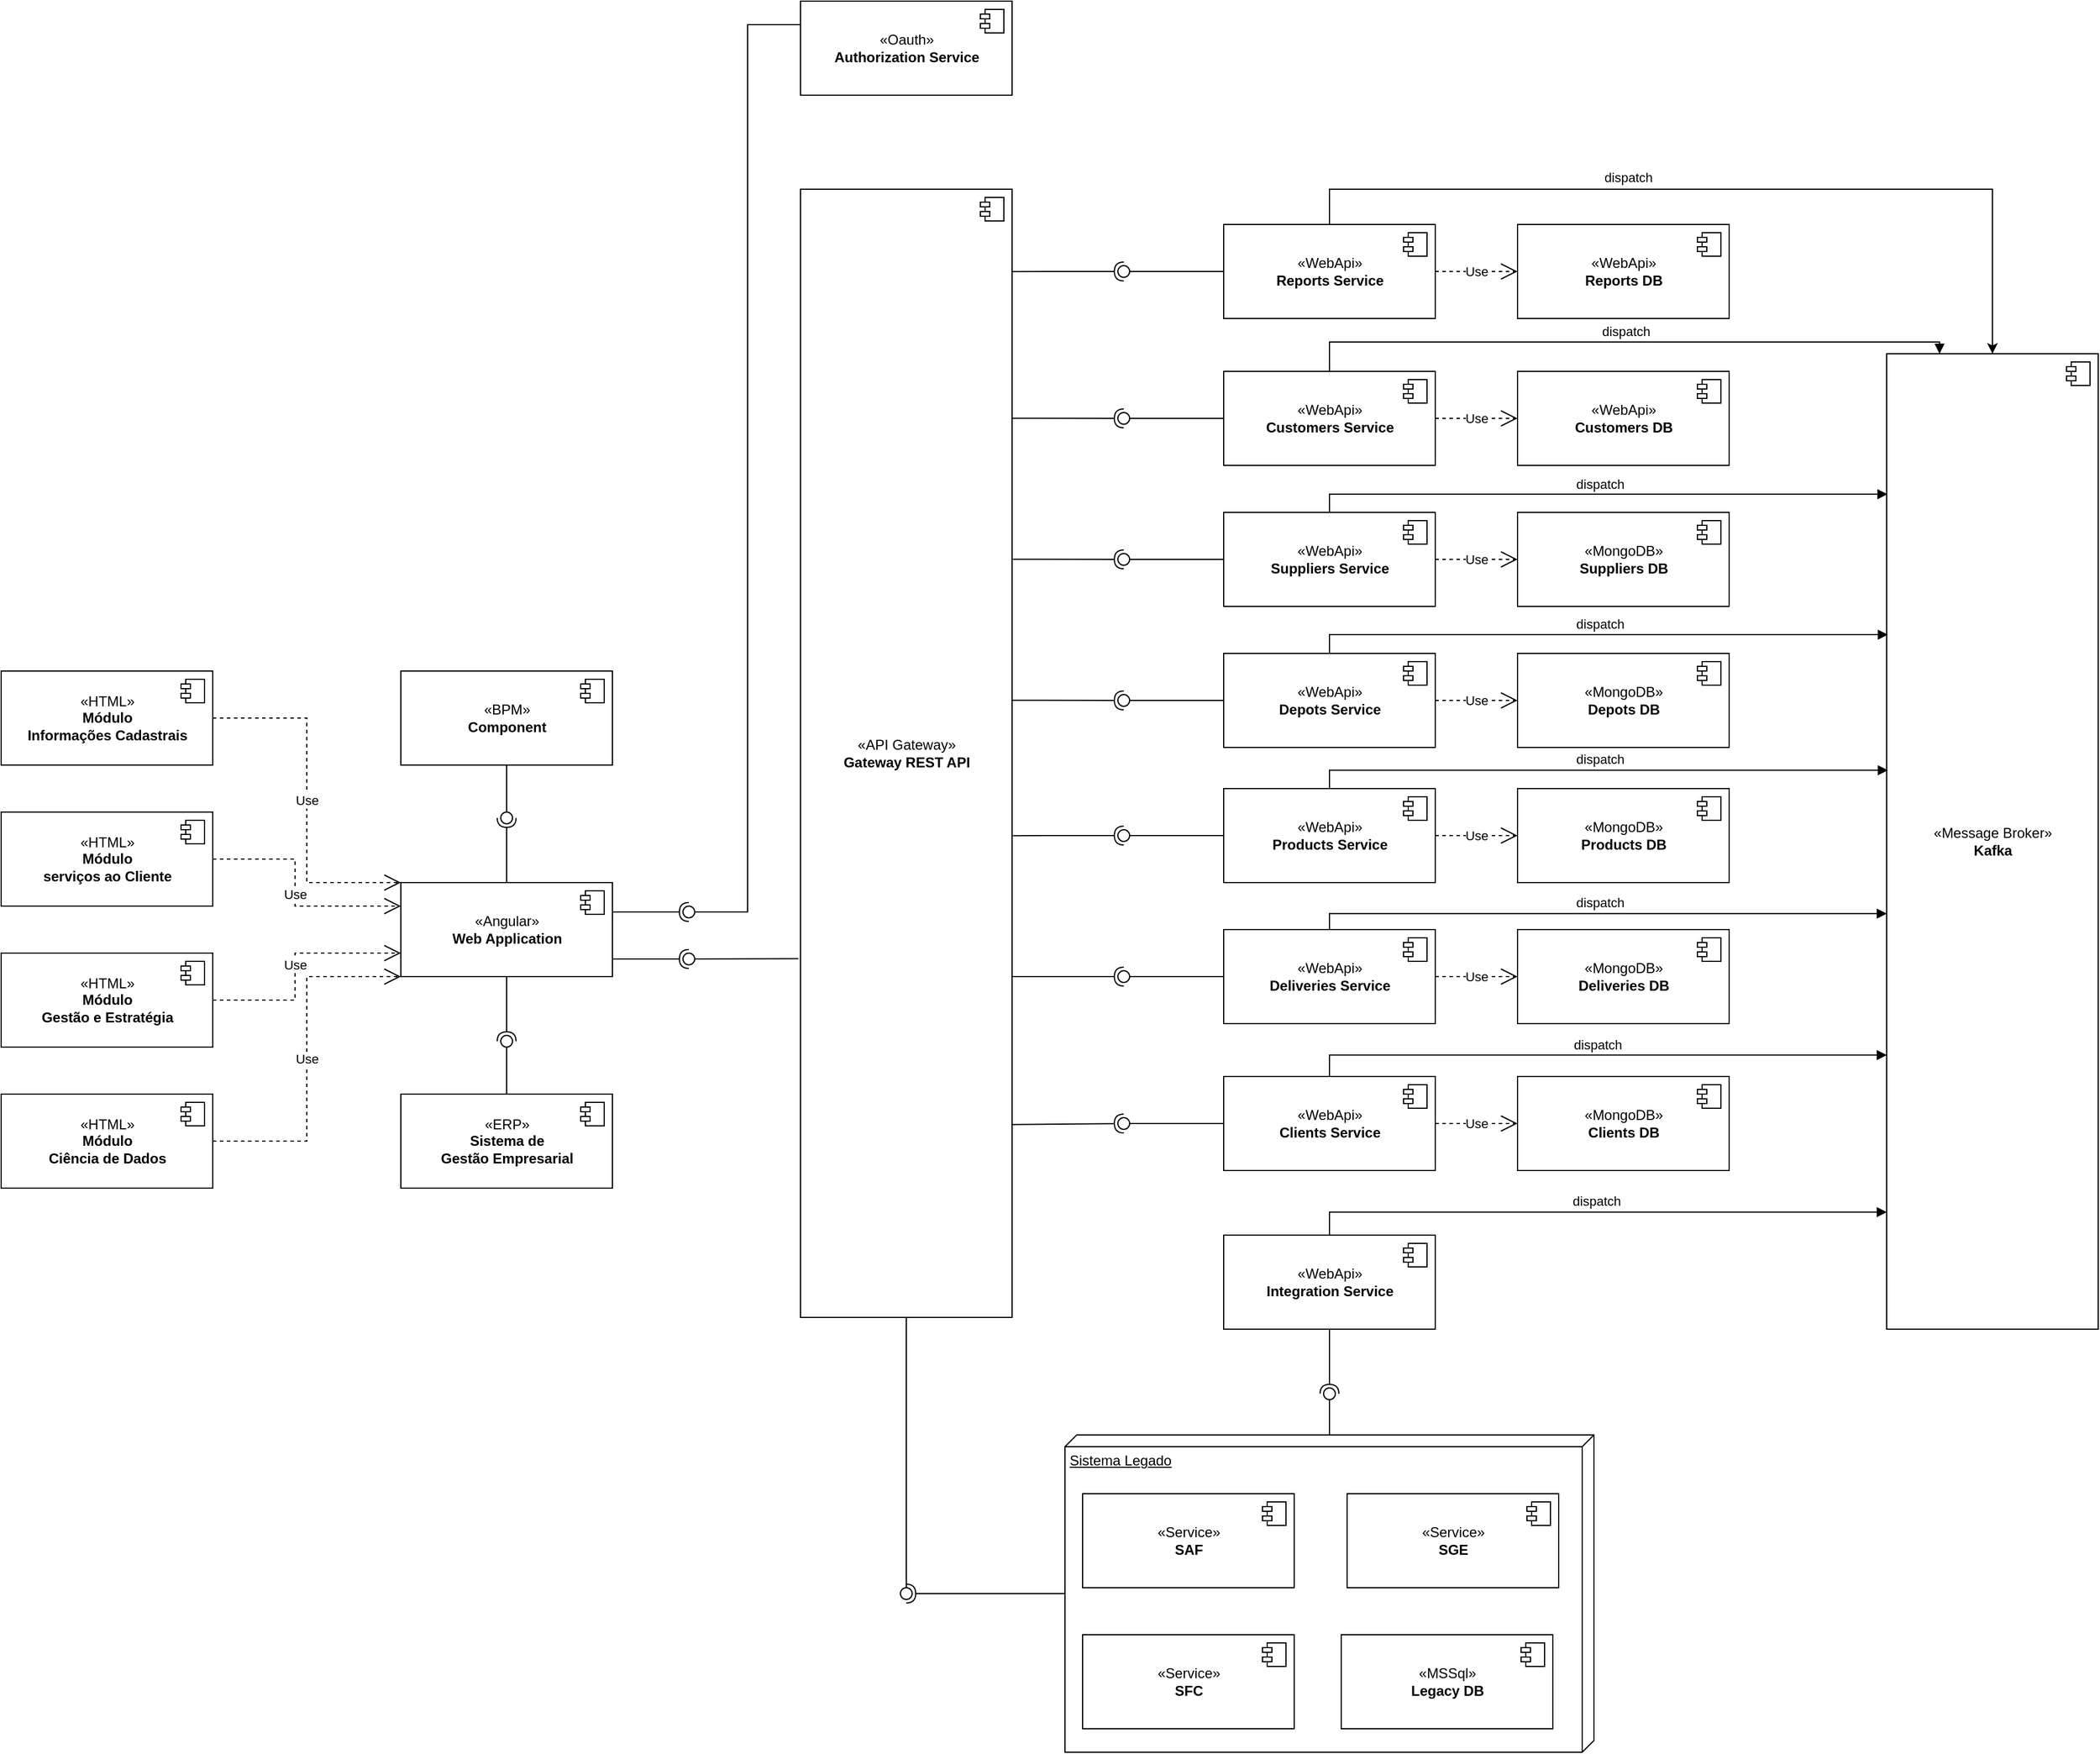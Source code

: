 <mxfile version="17.4.3" type="device"><diagram id="OGKAWqt0C7TcmvsLq7X6" name="Page-1"><mxGraphModel dx="4152" dy="3325" grid="1" gridSize="10" guides="1" tooltips="1" connect="1" arrows="1" fold="1" page="1" pageScale="1" pageWidth="827" pageHeight="1169" math="0" shadow="0"><root><mxCell id="0"/><mxCell id="1" parent="0"/><mxCell id="yHo47D6nnilh90ZYKKee-11" value="«API Gateway»&lt;br&gt;&lt;b&gt;Gateway REST API&lt;/b&gt;" style="html=1;dropTarget=0;" parent="1" vertex="1"><mxGeometry x="950" y="-200" width="180" height="960" as="geometry"/></mxCell><mxCell id="yHo47D6nnilh90ZYKKee-12" value="" style="shape=module;jettyWidth=8;jettyHeight=4;" parent="yHo47D6nnilh90ZYKKee-11" vertex="1"><mxGeometry x="1" width="20" height="20" relative="1" as="geometry"><mxPoint x="-27" y="7" as="offset"/></mxGeometry></mxCell><mxCell id="yHo47D6nnilh90ZYKKee-13" value="«WebApi»&lt;br&gt;&lt;b&gt;Customers Service&lt;/b&gt;" style="html=1;dropTarget=0;" parent="1" vertex="1"><mxGeometry x="1310" y="-45" width="180" height="80" as="geometry"/></mxCell><mxCell id="yHo47D6nnilh90ZYKKee-14" value="" style="shape=module;jettyWidth=8;jettyHeight=4;" parent="yHo47D6nnilh90ZYKKee-13" vertex="1"><mxGeometry x="1" width="20" height="20" relative="1" as="geometry"><mxPoint x="-27" y="7" as="offset"/></mxGeometry></mxCell><mxCell id="yHo47D6nnilh90ZYKKee-15" value="«WebApi»&lt;br&gt;&lt;b&gt;Suppliers Service&lt;/b&gt;" style="html=1;dropTarget=0;" parent="1" vertex="1"><mxGeometry x="1310" y="75" width="180" height="80" as="geometry"/></mxCell><mxCell id="yHo47D6nnilh90ZYKKee-16" value="" style="shape=module;jettyWidth=8;jettyHeight=4;" parent="yHo47D6nnilh90ZYKKee-15" vertex="1"><mxGeometry x="1" width="20" height="20" relative="1" as="geometry"><mxPoint x="-27" y="7" as="offset"/></mxGeometry></mxCell><mxCell id="yHo47D6nnilh90ZYKKee-17" value="«WebApi»&lt;br&gt;&lt;b&gt;Depots Service&lt;/b&gt;" style="html=1;dropTarget=0;" parent="1" vertex="1"><mxGeometry x="1310" y="195" width="180" height="80" as="geometry"/></mxCell><mxCell id="yHo47D6nnilh90ZYKKee-18" value="" style="shape=module;jettyWidth=8;jettyHeight=4;" parent="yHo47D6nnilh90ZYKKee-17" vertex="1"><mxGeometry x="1" width="20" height="20" relative="1" as="geometry"><mxPoint x="-27" y="7" as="offset"/></mxGeometry></mxCell><mxCell id="yHo47D6nnilh90ZYKKee-19" value="«WebApi»&lt;br&gt;&lt;b&gt;Products Service&lt;/b&gt;" style="html=1;dropTarget=0;" parent="1" vertex="1"><mxGeometry x="1310" y="310" width="180" height="80" as="geometry"/></mxCell><mxCell id="yHo47D6nnilh90ZYKKee-20" value="" style="shape=module;jettyWidth=8;jettyHeight=4;" parent="yHo47D6nnilh90ZYKKee-19" vertex="1"><mxGeometry x="1" width="20" height="20" relative="1" as="geometry"><mxPoint x="-27" y="7" as="offset"/></mxGeometry></mxCell><mxCell id="yHo47D6nnilh90ZYKKee-21" value="«WebApi»&lt;br&gt;&lt;b&gt;Deliveries Service&lt;/b&gt;" style="html=1;dropTarget=0;" parent="1" vertex="1"><mxGeometry x="1310" y="430" width="180" height="80" as="geometry"/></mxCell><mxCell id="yHo47D6nnilh90ZYKKee-22" value="" style="shape=module;jettyWidth=8;jettyHeight=4;" parent="yHo47D6nnilh90ZYKKee-21" vertex="1"><mxGeometry x="1" width="20" height="20" relative="1" as="geometry"><mxPoint x="-27" y="7" as="offset"/></mxGeometry></mxCell><mxCell id="yHo47D6nnilh90ZYKKee-36" value="" style="ellipse;whiteSpace=wrap;html=1;align=center;aspect=fixed;resizable=0;points=[];outlineConnect=0;sketch=0;" parent="1" vertex="1"><mxGeometry x="695" y="520" width="10" height="10" as="geometry"/></mxCell><mxCell id="yHo47D6nnilh90ZYKKee-39" value="" style="ellipse;whiteSpace=wrap;html=1;align=center;aspect=fixed;resizable=0;points=[];outlineConnect=0;sketch=0;" parent="1" vertex="1"><mxGeometry x="695" y="330" width="10" height="10" as="geometry"/></mxCell><mxCell id="yHo47D6nnilh90ZYKKee-42" value="" style="group" parent="1" vertex="1" connectable="0"><mxGeometry x="270" y="210" width="520" height="440" as="geometry"/></mxCell><mxCell id="yHo47D6nnilh90ZYKKee-1" value="«HTML»&lt;br&gt;&lt;b&gt;Módulo &lt;br&gt;Informações Cadastrais&lt;/b&gt;" style="html=1;dropTarget=0;" parent="yHo47D6nnilh90ZYKKee-42" vertex="1"><mxGeometry width="180" height="80" as="geometry"/></mxCell><mxCell id="yHo47D6nnilh90ZYKKee-2" value="" style="shape=module;jettyWidth=8;jettyHeight=4;" parent="yHo47D6nnilh90ZYKKee-1" vertex="1"><mxGeometry x="1" width="20" height="20" relative="1" as="geometry"><mxPoint x="-27" y="7" as="offset"/></mxGeometry></mxCell><mxCell id="yHo47D6nnilh90ZYKKee-3" value="«HTML»&lt;br&gt;&lt;b&gt;Módulo&lt;br&gt;serviços ao Cliente&lt;br&gt;&lt;/b&gt;" style="html=1;dropTarget=0;" parent="yHo47D6nnilh90ZYKKee-42" vertex="1"><mxGeometry y="120" width="180" height="80" as="geometry"/></mxCell><mxCell id="yHo47D6nnilh90ZYKKee-4" value="" style="shape=module;jettyWidth=8;jettyHeight=4;" parent="yHo47D6nnilh90ZYKKee-3" vertex="1"><mxGeometry x="1" width="20" height="20" relative="1" as="geometry"><mxPoint x="-27" y="7" as="offset"/></mxGeometry></mxCell><mxCell id="yHo47D6nnilh90ZYKKee-5" value="«HTML»&lt;br&gt;&lt;b&gt;Módulo&lt;br&gt;Gestão e Estratégia&lt;br&gt;&lt;/b&gt;" style="html=1;dropTarget=0;" parent="yHo47D6nnilh90ZYKKee-42" vertex="1"><mxGeometry y="240" width="180" height="80" as="geometry"/></mxCell><mxCell id="yHo47D6nnilh90ZYKKee-6" value="" style="shape=module;jettyWidth=8;jettyHeight=4;" parent="yHo47D6nnilh90ZYKKee-5" vertex="1"><mxGeometry x="1" width="20" height="20" relative="1" as="geometry"><mxPoint x="-27" y="7" as="offset"/></mxGeometry></mxCell><mxCell id="yHo47D6nnilh90ZYKKee-7" value="«HTML»&lt;br&gt;&lt;b&gt;Módulo&lt;br&gt;Ciência de Dados&lt;br&gt;&lt;/b&gt;" style="html=1;dropTarget=0;" parent="yHo47D6nnilh90ZYKKee-42" vertex="1"><mxGeometry y="360" width="180" height="80" as="geometry"/></mxCell><mxCell id="yHo47D6nnilh90ZYKKee-8" value="" style="shape=module;jettyWidth=8;jettyHeight=4;" parent="yHo47D6nnilh90ZYKKee-7" vertex="1"><mxGeometry x="1" width="20" height="20" relative="1" as="geometry"><mxPoint x="-27" y="7" as="offset"/></mxGeometry></mxCell><mxCell id="yHo47D6nnilh90ZYKKee-9" value="«Angular»&lt;br&gt;&lt;b&gt;Web Application&lt;/b&gt;" style="html=1;dropTarget=0;" parent="yHo47D6nnilh90ZYKKee-42" vertex="1"><mxGeometry x="340" y="180" width="180" height="80" as="geometry"/></mxCell><mxCell id="yHo47D6nnilh90ZYKKee-10" value="" style="shape=module;jettyWidth=8;jettyHeight=4;" parent="yHo47D6nnilh90ZYKKee-9" vertex="1"><mxGeometry x="1" width="20" height="20" relative="1" as="geometry"><mxPoint x="-27" y="7" as="offset"/></mxGeometry></mxCell><mxCell id="yHo47D6nnilh90ZYKKee-23" value="Use" style="endArrow=open;endSize=12;dashed=1;html=1;rounded=0;exitX=1;exitY=0.5;exitDx=0;exitDy=0;entryX=0;entryY=0;entryDx=0;entryDy=0;edgeStyle=elbowEdgeStyle;" parent="yHo47D6nnilh90ZYKKee-42" source="yHo47D6nnilh90ZYKKee-1" target="yHo47D6nnilh90ZYKKee-9" edge="1"><mxGeometry width="160" relative="1" as="geometry"><mxPoint x="300" y="50" as="sourcePoint"/><mxPoint x="460" y="50" as="targetPoint"/></mxGeometry></mxCell><mxCell id="yHo47D6nnilh90ZYKKee-25" value="Use" style="endArrow=open;endSize=12;dashed=1;html=1;rounded=0;exitX=1;exitY=0.5;exitDx=0;exitDy=0;entryX=0;entryY=0.25;entryDx=0;entryDy=0;edgeStyle=elbowEdgeStyle;" parent="yHo47D6nnilh90ZYKKee-42" source="yHo47D6nnilh90ZYKKee-3" target="yHo47D6nnilh90ZYKKee-9" edge="1"><mxGeometry width="160" relative="1" as="geometry"><mxPoint x="210" y="170" as="sourcePoint"/><mxPoint x="370" y="170" as="targetPoint"/><Array as="points"><mxPoint x="250" y="180"/></Array></mxGeometry></mxCell><mxCell id="yHo47D6nnilh90ZYKKee-26" value="Use" style="endArrow=open;endSize=12;dashed=1;html=1;rounded=0;exitX=1;exitY=0.5;exitDx=0;exitDy=0;entryX=0;entryY=0.75;entryDx=0;entryDy=0;edgeStyle=elbowEdgeStyle;" parent="yHo47D6nnilh90ZYKKee-42" source="yHo47D6nnilh90ZYKKee-5" target="yHo47D6nnilh90ZYKKee-9" edge="1"><mxGeometry width="160" relative="1" as="geometry"><mxPoint x="220" y="310" as="sourcePoint"/><mxPoint x="380" y="310" as="targetPoint"/><Array as="points"><mxPoint x="250" y="260"/></Array></mxGeometry></mxCell><mxCell id="yHo47D6nnilh90ZYKKee-27" value="Use" style="endArrow=open;endSize=12;dashed=1;html=1;rounded=0;exitX=1;exitY=0.5;exitDx=0;exitDy=0;entryX=0;entryY=1;entryDx=0;entryDy=0;edgeStyle=elbowEdgeStyle;" parent="yHo47D6nnilh90ZYKKee-42" source="yHo47D6nnilh90ZYKKee-7" target="yHo47D6nnilh90ZYKKee-9" edge="1"><mxGeometry width="160" relative="1" as="geometry"><mxPoint x="240" y="410" as="sourcePoint"/><mxPoint x="340" y="220" as="targetPoint"/></mxGeometry></mxCell><mxCell id="yHo47D6nnilh90ZYKKee-29" value="«BPM»&lt;br&gt;&lt;b&gt;Component&lt;/b&gt;" style="html=1;dropTarget=0;" parent="yHo47D6nnilh90ZYKKee-42" vertex="1"><mxGeometry x="340" width="180" height="80" as="geometry"/></mxCell><mxCell id="yHo47D6nnilh90ZYKKee-30" value="" style="shape=module;jettyWidth=8;jettyHeight=4;" parent="yHo47D6nnilh90ZYKKee-29" vertex="1"><mxGeometry x="1" width="20" height="20" relative="1" as="geometry"><mxPoint x="-27" y="7" as="offset"/></mxGeometry></mxCell><mxCell id="yHo47D6nnilh90ZYKKee-31" value="«ERP»&lt;br&gt;&lt;b&gt;Sistema de&lt;br&gt;Gestão Empresarial&lt;br&gt;&lt;/b&gt;" style="html=1;dropTarget=0;" parent="yHo47D6nnilh90ZYKKee-42" vertex="1"><mxGeometry x="340" y="360" width="180" height="80" as="geometry"/></mxCell><mxCell id="yHo47D6nnilh90ZYKKee-32" value="" style="shape=module;jettyWidth=8;jettyHeight=4;" parent="yHo47D6nnilh90ZYKKee-31" vertex="1"><mxGeometry x="1" width="20" height="20" relative="1" as="geometry"><mxPoint x="-27" y="7" as="offset"/></mxGeometry></mxCell><mxCell id="yHo47D6nnilh90ZYKKee-34" value="" style="rounded=0;orthogonalLoop=1;jettySize=auto;html=1;endArrow=none;endFill=0;sketch=0;sourcePerimeterSpacing=0;targetPerimeterSpacing=0;exitX=0.5;exitY=0;exitDx=0;exitDy=0;" parent="yHo47D6nnilh90ZYKKee-42" source="yHo47D6nnilh90ZYKKee-31" target="yHo47D6nnilh90ZYKKee-36" edge="1"><mxGeometry relative="1" as="geometry"><mxPoint x="430" y="280" as="sourcePoint"/></mxGeometry></mxCell><mxCell id="yHo47D6nnilh90ZYKKee-35" value="" style="rounded=0;orthogonalLoop=1;jettySize=auto;html=1;endArrow=halfCircle;endFill=0;entryX=0.5;entryY=0.5;endSize=6;strokeWidth=1;sketch=0;exitX=0.5;exitY=1;exitDx=0;exitDy=0;" parent="yHo47D6nnilh90ZYKKee-42" source="yHo47D6nnilh90ZYKKee-9" target="yHo47D6nnilh90ZYKKee-36" edge="1"><mxGeometry relative="1" as="geometry"><mxPoint x="470" y="300" as="sourcePoint"/></mxGeometry></mxCell><mxCell id="yHo47D6nnilh90ZYKKee-37" value="" style="rounded=0;orthogonalLoop=1;jettySize=auto;html=1;endArrow=none;endFill=0;sketch=0;sourcePerimeterSpacing=0;targetPerimeterSpacing=0;exitX=0.5;exitY=1;exitDx=0;exitDy=0;" parent="yHo47D6nnilh90ZYKKee-42" source="yHo47D6nnilh90ZYKKee-29" target="yHo47D6nnilh90ZYKKee-39" edge="1"><mxGeometry relative="1" as="geometry"><mxPoint x="410" y="125" as="sourcePoint"/></mxGeometry></mxCell><mxCell id="yHo47D6nnilh90ZYKKee-38" value="" style="rounded=0;orthogonalLoop=1;jettySize=auto;html=1;endArrow=halfCircle;endFill=0;entryX=0.5;entryY=0.5;endSize=6;strokeWidth=1;sketch=0;" parent="yHo47D6nnilh90ZYKKee-42" source="yHo47D6nnilh90ZYKKee-9" target="yHo47D6nnilh90ZYKKee-39" edge="1"><mxGeometry relative="1" as="geometry"><mxPoint x="450" y="125" as="sourcePoint"/></mxGeometry></mxCell><mxCell id="yHo47D6nnilh90ZYKKee-33" style="edgeStyle=orthogonalEdgeStyle;rounded=0;orthogonalLoop=1;jettySize=auto;html=1;exitX=0.5;exitY=1;exitDx=0;exitDy=0;" parent="yHo47D6nnilh90ZYKKee-42" source="yHo47D6nnilh90ZYKKee-5" target="yHo47D6nnilh90ZYKKee-5" edge="1"><mxGeometry relative="1" as="geometry"/></mxCell><mxCell id="yHo47D6nnilh90ZYKKee-49" value="«WebApi»&lt;br&gt;&lt;b&gt;Clients Service&lt;/b&gt;" style="html=1;dropTarget=0;" parent="1" vertex="1"><mxGeometry x="1310" y="555" width="180" height="80" as="geometry"/></mxCell><mxCell id="yHo47D6nnilh90ZYKKee-50" value="" style="shape=module;jettyWidth=8;jettyHeight=4;" parent="yHo47D6nnilh90ZYKKee-49" vertex="1"><mxGeometry x="1" width="20" height="20" relative="1" as="geometry"><mxPoint x="-27" y="7" as="offset"/></mxGeometry></mxCell><mxCell id="yHo47D6nnilh90ZYKKee-51" value="«WebApi»&lt;br&gt;&lt;b&gt;Integration Service&lt;/b&gt;" style="html=1;dropTarget=0;" parent="1" vertex="1"><mxGeometry x="1310" y="690" width="180" height="80" as="geometry"/></mxCell><mxCell id="yHo47D6nnilh90ZYKKee-52" value="" style="shape=module;jettyWidth=8;jettyHeight=4;" parent="yHo47D6nnilh90ZYKKee-51" vertex="1"><mxGeometry x="1" width="20" height="20" relative="1" as="geometry"><mxPoint x="-27" y="7" as="offset"/></mxGeometry></mxCell><mxCell id="yHo47D6nnilh90ZYKKee-59" value="" style="rounded=0;orthogonalLoop=1;jettySize=auto;html=1;endArrow=none;endFill=0;sketch=0;sourcePerimeterSpacing=0;targetPerimeterSpacing=0;exitX=0;exitY=0.5;exitDx=0;exitDy=0;" parent="1" source="yHo47D6nnilh90ZYKKee-13" target="yHo47D6nnilh90ZYKKee-61" edge="1"><mxGeometry relative="1" as="geometry"><mxPoint x="1290" y="-10" as="sourcePoint"/></mxGeometry></mxCell><mxCell id="yHo47D6nnilh90ZYKKee-60" value="" style="rounded=0;orthogonalLoop=1;jettySize=auto;html=1;endArrow=halfCircle;endFill=0;entryX=0.5;entryY=0.5;endSize=6;strokeWidth=1;sketch=0;exitX=1.001;exitY=0.203;exitDx=0;exitDy=0;exitPerimeter=0;" parent="1" source="yHo47D6nnilh90ZYKKee-11" target="yHo47D6nnilh90ZYKKee-61" edge="1"><mxGeometry relative="1" as="geometry"><mxPoint x="1140" y="-5" as="sourcePoint"/></mxGeometry></mxCell><mxCell id="yHo47D6nnilh90ZYKKee-61" value="" style="ellipse;whiteSpace=wrap;html=1;align=center;aspect=fixed;resizable=0;points=[];outlineConnect=0;sketch=0;" parent="1" vertex="1"><mxGeometry x="1220" y="-10" width="10" height="10" as="geometry"/></mxCell><mxCell id="yHo47D6nnilh90ZYKKee-65" value="" style="rounded=0;orthogonalLoop=1;jettySize=auto;html=1;endArrow=none;endFill=0;sketch=0;sourcePerimeterSpacing=0;targetPerimeterSpacing=0;exitX=0;exitY=0.5;exitDx=0;exitDy=0;" parent="1" source="yHo47D6nnilh90ZYKKee-15" target="yHo47D6nnilh90ZYKKee-67" edge="1"><mxGeometry relative="1" as="geometry"><mxPoint x="1205" y="115" as="sourcePoint"/></mxGeometry></mxCell><mxCell id="yHo47D6nnilh90ZYKKee-66" value="" style="rounded=0;orthogonalLoop=1;jettySize=auto;html=1;endArrow=halfCircle;endFill=0;entryX=0.5;entryY=0.5;endSize=6;strokeWidth=1;sketch=0;exitX=1.004;exitY=0.328;exitDx=0;exitDy=0;exitPerimeter=0;" parent="1" target="yHo47D6nnilh90ZYKKee-67" edge="1" source="yHo47D6nnilh90ZYKKee-11"><mxGeometry relative="1" as="geometry"><mxPoint x="1140" y="115" as="sourcePoint"/></mxGeometry></mxCell><mxCell id="yHo47D6nnilh90ZYKKee-67" value="" style="ellipse;whiteSpace=wrap;html=1;align=center;aspect=fixed;resizable=0;points=[];outlineConnect=0;sketch=0;" parent="1" vertex="1"><mxGeometry x="1220" y="110" width="10" height="10" as="geometry"/></mxCell><mxCell id="yHo47D6nnilh90ZYKKee-71" value="" style="rounded=0;orthogonalLoop=1;jettySize=auto;html=1;endArrow=none;endFill=0;sketch=0;sourcePerimeterSpacing=0;targetPerimeterSpacing=0;exitX=0;exitY=0.5;exitDx=0;exitDy=0;" parent="1" source="yHo47D6nnilh90ZYKKee-17" target="yHo47D6nnilh90ZYKKee-73" edge="1"><mxGeometry relative="1" as="geometry"><mxPoint x="1205" y="235" as="sourcePoint"/></mxGeometry></mxCell><mxCell id="yHo47D6nnilh90ZYKKee-72" value="" style="rounded=0;orthogonalLoop=1;jettySize=auto;html=1;endArrow=halfCircle;endFill=0;entryX=0.5;entryY=0.5;endSize=6;strokeWidth=1;sketch=0;exitX=1;exitY=0.453;exitDx=0;exitDy=0;exitPerimeter=0;" parent="1" source="yHo47D6nnilh90ZYKKee-11" target="yHo47D6nnilh90ZYKKee-73" edge="1"><mxGeometry relative="1" as="geometry"><mxPoint x="1150" y="235" as="sourcePoint"/></mxGeometry></mxCell><mxCell id="yHo47D6nnilh90ZYKKee-73" value="" style="ellipse;whiteSpace=wrap;html=1;align=center;aspect=fixed;resizable=0;points=[];outlineConnect=0;sketch=0;" parent="1" vertex="1"><mxGeometry x="1220" y="230" width="10" height="10" as="geometry"/></mxCell><mxCell id="yHo47D6nnilh90ZYKKee-74" value="" style="rounded=0;orthogonalLoop=1;jettySize=auto;html=1;endArrow=none;endFill=0;sketch=0;sourcePerimeterSpacing=0;targetPerimeterSpacing=0;exitX=0;exitY=0.5;exitDx=0;exitDy=0;" parent="1" source="yHo47D6nnilh90ZYKKee-19" target="yHo47D6nnilh90ZYKKee-76" edge="1"><mxGeometry relative="1" as="geometry"><mxPoint x="1250" y="340" as="sourcePoint"/></mxGeometry></mxCell><mxCell id="yHo47D6nnilh90ZYKKee-75" value="" style="rounded=0;orthogonalLoop=1;jettySize=auto;html=1;endArrow=halfCircle;endFill=0;entryX=0.5;entryY=0.5;endSize=6;strokeWidth=1;sketch=0;exitX=1.004;exitY=0.573;exitDx=0;exitDy=0;exitPerimeter=0;" parent="1" source="yHo47D6nnilh90ZYKKee-11" target="yHo47D6nnilh90ZYKKee-76" edge="1"><mxGeometry relative="1" as="geometry"><mxPoint x="1150" y="350" as="sourcePoint"/></mxGeometry></mxCell><mxCell id="yHo47D6nnilh90ZYKKee-76" value="" style="ellipse;whiteSpace=wrap;html=1;align=center;aspect=fixed;resizable=0;points=[];outlineConnect=0;sketch=0;" parent="1" vertex="1"><mxGeometry x="1220" y="345" width="10" height="10" as="geometry"/></mxCell><mxCell id="yHo47D6nnilh90ZYKKee-77" value="" style="rounded=0;orthogonalLoop=1;jettySize=auto;html=1;endArrow=none;endFill=0;sketch=0;sourcePerimeterSpacing=0;targetPerimeterSpacing=0;exitX=0;exitY=0.5;exitDx=0;exitDy=0;" parent="1" source="yHo47D6nnilh90ZYKKee-21" target="yHo47D6nnilh90ZYKKee-79" edge="1"><mxGeometry relative="1" as="geometry"><mxPoint x="1205" y="470" as="sourcePoint"/></mxGeometry></mxCell><mxCell id="yHo47D6nnilh90ZYKKee-78" value="" style="rounded=0;orthogonalLoop=1;jettySize=auto;html=1;endArrow=halfCircle;endFill=0;entryX=0.5;entryY=0.5;endSize=6;strokeWidth=1;sketch=0;" parent="1" target="yHo47D6nnilh90ZYKKee-79" edge="1"><mxGeometry relative="1" as="geometry"><mxPoint x="1130" y="470" as="sourcePoint"/></mxGeometry></mxCell><mxCell id="yHo47D6nnilh90ZYKKee-79" value="" style="ellipse;whiteSpace=wrap;html=1;align=center;aspect=fixed;resizable=0;points=[];outlineConnect=0;sketch=0;" parent="1" vertex="1"><mxGeometry x="1220" y="465" width="10" height="10" as="geometry"/></mxCell><mxCell id="yHo47D6nnilh90ZYKKee-80" value="" style="rounded=0;orthogonalLoop=1;jettySize=auto;html=1;endArrow=none;endFill=0;sketch=0;sourcePerimeterSpacing=0;targetPerimeterSpacing=0;exitX=0;exitY=0.5;exitDx=0;exitDy=0;" parent="1" source="yHo47D6nnilh90ZYKKee-49" target="yHo47D6nnilh90ZYKKee-82" edge="1"><mxGeometry relative="1" as="geometry"><mxPoint x="1220" y="560" as="sourcePoint"/></mxGeometry></mxCell><mxCell id="yHo47D6nnilh90ZYKKee-81" value="" style="rounded=0;orthogonalLoop=1;jettySize=auto;html=1;endArrow=halfCircle;endFill=0;entryX=0.5;entryY=0.5;endSize=6;strokeWidth=1;sketch=0;exitX=1.002;exitY=0.829;exitDx=0;exitDy=0;exitPerimeter=0;" parent="1" source="yHo47D6nnilh90ZYKKee-11" target="yHo47D6nnilh90ZYKKee-82" edge="1"><mxGeometry relative="1" as="geometry"><mxPoint x="1150" y="595" as="sourcePoint"/></mxGeometry></mxCell><mxCell id="yHo47D6nnilh90ZYKKee-82" value="" style="ellipse;whiteSpace=wrap;html=1;align=center;aspect=fixed;resizable=0;points=[];outlineConnect=0;sketch=0;" parent="1" vertex="1"><mxGeometry x="1220" y="590" width="10" height="10" as="geometry"/></mxCell><mxCell id="yHo47D6nnilh90ZYKKee-101" value="«MongoDB»&lt;br&gt;&lt;b&gt;Products DB&lt;/b&gt;" style="html=1;dropTarget=0;" parent="1" vertex="1"><mxGeometry x="1560" y="310" width="180" height="80" as="geometry"/></mxCell><mxCell id="yHo47D6nnilh90ZYKKee-102" value="" style="shape=module;jettyWidth=8;jettyHeight=4;" parent="yHo47D6nnilh90ZYKKee-101" vertex="1"><mxGeometry x="1" width="20" height="20" relative="1" as="geometry"><mxPoint x="-27" y="7" as="offset"/></mxGeometry></mxCell><mxCell id="yHo47D6nnilh90ZYKKee-103" value="«MongoDB»&lt;br&gt;&lt;b&gt;Clients DB&lt;/b&gt;" style="html=1;dropTarget=0;" parent="1" vertex="1"><mxGeometry x="1560" y="555" width="180" height="80" as="geometry"/></mxCell><mxCell id="yHo47D6nnilh90ZYKKee-104" value="" style="shape=module;jettyWidth=8;jettyHeight=4;" parent="yHo47D6nnilh90ZYKKee-103" vertex="1"><mxGeometry x="1" width="20" height="20" relative="1" as="geometry"><mxPoint x="-27" y="7" as="offset"/></mxGeometry></mxCell><mxCell id="yHo47D6nnilh90ZYKKee-105" value="«MongoDB»&lt;br&gt;&lt;b&gt;Deliveries DB&lt;/b&gt;" style="html=1;dropTarget=0;" parent="1" vertex="1"><mxGeometry x="1560" y="430" width="180" height="80" as="geometry"/></mxCell><mxCell id="yHo47D6nnilh90ZYKKee-106" value="" style="shape=module;jettyWidth=8;jettyHeight=4;" parent="yHo47D6nnilh90ZYKKee-105" vertex="1"><mxGeometry x="1" width="20" height="20" relative="1" as="geometry"><mxPoint x="-27" y="7" as="offset"/></mxGeometry></mxCell><mxCell id="yHo47D6nnilh90ZYKKee-107" value="«MongoDB»&lt;br&gt;&lt;b&gt;Depots DB&lt;/b&gt;" style="html=1;dropTarget=0;" parent="1" vertex="1"><mxGeometry x="1560" y="195" width="180" height="80" as="geometry"/></mxCell><mxCell id="yHo47D6nnilh90ZYKKee-108" value="" style="shape=module;jettyWidth=8;jettyHeight=4;" parent="yHo47D6nnilh90ZYKKee-107" vertex="1"><mxGeometry x="1" width="20" height="20" relative="1" as="geometry"><mxPoint x="-27" y="7" as="offset"/></mxGeometry></mxCell><mxCell id="yHo47D6nnilh90ZYKKee-109" value="«MongoDB»&lt;br&gt;&lt;b&gt;Suppliers DB&lt;/b&gt;" style="html=1;dropTarget=0;" parent="1" vertex="1"><mxGeometry x="1560" y="75" width="180" height="80" as="geometry"/></mxCell><mxCell id="yHo47D6nnilh90ZYKKee-110" value="" style="shape=module;jettyWidth=8;jettyHeight=4;" parent="yHo47D6nnilh90ZYKKee-109" vertex="1"><mxGeometry x="1" width="20" height="20" relative="1" as="geometry"><mxPoint x="-27" y="7" as="offset"/></mxGeometry></mxCell><mxCell id="yHo47D6nnilh90ZYKKee-111" value="«WebApi»&lt;br&gt;&lt;b&gt;Customers DB&lt;/b&gt;" style="html=1;dropTarget=0;" parent="1" vertex="1"><mxGeometry x="1560" y="-45" width="180" height="80" as="geometry"/></mxCell><mxCell id="yHo47D6nnilh90ZYKKee-112" value="" style="shape=module;jettyWidth=8;jettyHeight=4;" parent="yHo47D6nnilh90ZYKKee-111" vertex="1"><mxGeometry x="1" width="20" height="20" relative="1" as="geometry"><mxPoint x="-27" y="7" as="offset"/></mxGeometry></mxCell><mxCell id="yHo47D6nnilh90ZYKKee-113" value="«Message Broker»&lt;br&gt;&lt;b&gt;Kafka&lt;/b&gt;" style="html=1;dropTarget=0;" parent="1" vertex="1"><mxGeometry x="1874" y="-60" width="180" height="830" as="geometry"/></mxCell><mxCell id="yHo47D6nnilh90ZYKKee-114" value="" style="shape=module;jettyWidth=8;jettyHeight=4;" parent="yHo47D6nnilh90ZYKKee-113" vertex="1"><mxGeometry x="1" width="20" height="20" relative="1" as="geometry"><mxPoint x="-27" y="7" as="offset"/></mxGeometry></mxCell><mxCell id="yHo47D6nnilh90ZYKKee-118" value="dispatch" style="html=1;verticalAlign=bottom;endArrow=block;rounded=0;exitX=0.5;exitY=0;exitDx=0;exitDy=0;edgeStyle=elbowEdgeStyle;entryX=0.001;entryY=0.88;entryDx=0;entryDy=0;entryPerimeter=0;" parent="1" source="yHo47D6nnilh90ZYKKee-51" target="yHo47D6nnilh90ZYKKee-113" edge="1"><mxGeometry width="80" relative="1" as="geometry"><mxPoint x="1610" y="805" as="sourcePoint"/><mxPoint x="1850" y="670" as="targetPoint"/><Array as="points"><mxPoint x="1400" y="770"/></Array></mxGeometry></mxCell><mxCell id="yHo47D6nnilh90ZYKKee-119" value="Use" style="endArrow=open;endSize=12;dashed=1;html=1;rounded=0;exitX=1;exitY=0.5;exitDx=0;exitDy=0;entryX=0;entryY=0.5;entryDx=0;entryDy=0;" parent="1" source="yHo47D6nnilh90ZYKKee-49" target="yHo47D6nnilh90ZYKKee-103" edge="1"><mxGeometry width="160" relative="1" as="geometry"><mxPoint x="1510" y="610" as="sourcePoint"/><mxPoint x="1670" y="610" as="targetPoint"/></mxGeometry></mxCell><mxCell id="yHo47D6nnilh90ZYKKee-120" value="dispatch" style="html=1;verticalAlign=bottom;endArrow=block;rounded=0;exitX=0.5;exitY=0;exitDx=0;exitDy=0;edgeStyle=elbowEdgeStyle;entryX=0.001;entryY=0.719;entryDx=0;entryDy=0;entryPerimeter=0;" parent="1" source="yHo47D6nnilh90ZYKKee-49" target="yHo47D6nnilh90ZYKKee-113" edge="1"><mxGeometry width="80" relative="1" as="geometry"><mxPoint x="1490" y="530" as="sourcePoint"/><mxPoint x="1860" y="537" as="targetPoint"/><Array as="points"><mxPoint x="1400" y="550"/></Array></mxGeometry></mxCell><mxCell id="yHo47D6nnilh90ZYKKee-121" value="Use" style="endArrow=open;endSize=12;dashed=1;html=1;rounded=0;exitX=1;exitY=0.5;exitDx=0;exitDy=0;entryX=0;entryY=0.5;entryDx=0;entryDy=0;" parent="1" source="yHo47D6nnilh90ZYKKee-21" target="yHo47D6nnilh90ZYKKee-105" edge="1"><mxGeometry width="160" relative="1" as="geometry"><mxPoint x="1510" y="510" as="sourcePoint"/><mxPoint x="1670" y="510" as="targetPoint"/></mxGeometry></mxCell><mxCell id="yHo47D6nnilh90ZYKKee-122" value="dispatch" style="html=1;verticalAlign=bottom;endArrow=block;rounded=0;exitX=0.5;exitY=0;exitDx=0;exitDy=0;edgeStyle=elbowEdgeStyle;entryX=0.001;entryY=0.574;entryDx=0;entryDy=0;entryPerimeter=0;" parent="1" source="yHo47D6nnilh90ZYKKee-21" target="yHo47D6nnilh90ZYKKee-113" edge="1"><mxGeometry width="80" relative="1" as="geometry"><mxPoint x="1490" y="420" as="sourcePoint"/><mxPoint x="1860" y="415" as="targetPoint"/><Array as="points"><mxPoint x="1400" y="420"/></Array></mxGeometry></mxCell><mxCell id="yHo47D6nnilh90ZYKKee-123" value="Use" style="endArrow=open;endSize=12;dashed=1;html=1;rounded=0;exitX=1;exitY=0.5;exitDx=0;exitDy=0;entryX=0;entryY=0.5;entryDx=0;entryDy=0;" parent="1" source="yHo47D6nnilh90ZYKKee-19" target="yHo47D6nnilh90ZYKKee-101" edge="1"><mxGeometry width="160" relative="1" as="geometry"><mxPoint x="1500" y="350" as="sourcePoint"/><mxPoint x="1660" y="350" as="targetPoint"/></mxGeometry></mxCell><mxCell id="yHo47D6nnilh90ZYKKee-125" value="dispatch" style="html=1;verticalAlign=bottom;endArrow=block;rounded=0;exitX=0.5;exitY=0;exitDx=0;exitDy=0;edgeStyle=elbowEdgeStyle;entryX=0.006;entryY=0.427;entryDx=0;entryDy=0;entryPerimeter=0;" parent="1" source="yHo47D6nnilh90ZYKKee-19" target="yHo47D6nnilh90ZYKKee-113" edge="1"><mxGeometry width="80" relative="1" as="geometry"><mxPoint x="1420" y="300" as="sourcePoint"/><mxPoint x="1860" y="295" as="targetPoint"/><Array as="points"><mxPoint x="1400" y="310"/></Array></mxGeometry></mxCell><mxCell id="yHo47D6nnilh90ZYKKee-126" value="Use" style="endArrow=open;endSize=12;dashed=1;html=1;rounded=0;exitX=1;exitY=0.5;exitDx=0;exitDy=0;entryX=0;entryY=0.5;entryDx=0;entryDy=0;" parent="1" source="yHo47D6nnilh90ZYKKee-17" target="yHo47D6nnilh90ZYKKee-107" edge="1"><mxGeometry width="160" relative="1" as="geometry"><mxPoint x="1520" y="240" as="sourcePoint"/><mxPoint x="1680" y="240" as="targetPoint"/></mxGeometry></mxCell><mxCell id="yHo47D6nnilh90ZYKKee-127" value="dispatch" style="html=1;verticalAlign=bottom;endArrow=block;rounded=0;exitX=0.5;exitY=0;exitDx=0;exitDy=0;edgeStyle=elbowEdgeStyle;entryX=0.006;entryY=0.288;entryDx=0;entryDy=0;entryPerimeter=0;" parent="1" source="yHo47D6nnilh90ZYKKee-17" target="yHo47D6nnilh90ZYKKee-113" edge="1"><mxGeometry width="80" relative="1" as="geometry"><mxPoint x="1420" y="180" as="sourcePoint"/><mxPoint x="1850" y="178" as="targetPoint"/><Array as="points"><mxPoint x="1400" y="180"/></Array></mxGeometry></mxCell><mxCell id="yHo47D6nnilh90ZYKKee-128" value="Use" style="endArrow=open;endSize=12;dashed=1;html=1;rounded=0;entryX=0;entryY=0.5;entryDx=0;entryDy=0;exitX=1;exitY=0.5;exitDx=0;exitDy=0;" parent="1" source="yHo47D6nnilh90ZYKKee-15" target="yHo47D6nnilh90ZYKKee-109" edge="1"><mxGeometry width="160" relative="1" as="geometry"><mxPoint x="1510" y="130" as="sourcePoint"/><mxPoint x="1550" y="120" as="targetPoint"/></mxGeometry></mxCell><mxCell id="yHo47D6nnilh90ZYKKee-129" value="dispatch" style="html=1;verticalAlign=bottom;endArrow=block;rounded=0;exitX=0.5;exitY=0;exitDx=0;exitDy=0;edgeStyle=elbowEdgeStyle;entryX=0.004;entryY=0.144;entryDx=0;entryDy=0;entryPerimeter=0;" parent="1" source="yHo47D6nnilh90ZYKKee-15" target="yHo47D6nnilh90ZYKKee-113" edge="1"><mxGeometry width="80" relative="1" as="geometry"><mxPoint x="1420" y="50" as="sourcePoint"/><mxPoint x="1840" y="60" as="targetPoint"/><Array as="points"><mxPoint x="1400" y="70"/></Array></mxGeometry></mxCell><mxCell id="yHo47D6nnilh90ZYKKee-130" value="Use" style="endArrow=open;endSize=12;dashed=1;html=1;rounded=0;exitX=1;exitY=0.5;exitDx=0;exitDy=0;entryX=0;entryY=0.5;entryDx=0;entryDy=0;" parent="1" source="yHo47D6nnilh90ZYKKee-13" target="yHo47D6nnilh90ZYKKee-111" edge="1"><mxGeometry width="160" relative="1" as="geometry"><mxPoint x="1510" as="sourcePoint"/><mxPoint x="1670" as="targetPoint"/></mxGeometry></mxCell><mxCell id="yHo47D6nnilh90ZYKKee-131" value="dispatch" style="html=1;verticalAlign=bottom;endArrow=block;rounded=0;exitX=0.5;exitY=0;exitDx=0;exitDy=0;entryX=0.25;entryY=0;entryDx=0;entryDy=0;edgeStyle=elbowEdgeStyle;" parent="1" source="yHo47D6nnilh90ZYKKee-13" target="yHo47D6nnilh90ZYKKee-113" edge="1"><mxGeometry width="80" relative="1" as="geometry"><mxPoint x="1460" y="-80" as="sourcePoint"/><mxPoint x="1540" y="-80" as="targetPoint"/><Array as="points"><mxPoint x="1660" y="-70"/><mxPoint x="1730" y="-90"/></Array></mxGeometry></mxCell><mxCell id="yHo47D6nnilh90ZYKKee-142" value="" style="rounded=0;orthogonalLoop=1;jettySize=auto;html=1;endArrow=none;endFill=0;sketch=0;sourcePerimeterSpacing=0;targetPerimeterSpacing=0;exitX=0;exitY=0.5;exitDx=0;exitDy=0;exitPerimeter=0;" parent="1" source="yHo47D6nnilh90ZYKKee-133" target="yHo47D6nnilh90ZYKKee-144" edge="1"><mxGeometry relative="1" as="geometry"><mxPoint x="1020" y="920" as="sourcePoint"/></mxGeometry></mxCell><mxCell id="yHo47D6nnilh90ZYKKee-143" value="" style="rounded=0;orthogonalLoop=1;jettySize=auto;html=1;endArrow=halfCircle;endFill=0;entryX=0.5;entryY=0.5;endSize=6;strokeWidth=1;sketch=0;exitX=0.5;exitY=1;exitDx=0;exitDy=0;" parent="1" source="yHo47D6nnilh90ZYKKee-51" target="yHo47D6nnilh90ZYKKee-144" edge="1"><mxGeometry relative="1" as="geometry"><mxPoint x="1060" y="965" as="sourcePoint"/></mxGeometry></mxCell><mxCell id="yHo47D6nnilh90ZYKKee-144" value="" style="ellipse;whiteSpace=wrap;html=1;align=center;aspect=fixed;resizable=0;points=[];outlineConnect=0;sketch=0;" parent="1" vertex="1"><mxGeometry x="1395" y="820" width="10" height="10" as="geometry"/></mxCell><mxCell id="yHo47D6nnilh90ZYKKee-152" value="" style="group" parent="1" vertex="1" connectable="0"><mxGeometry x="1175" y="860" width="450" height="270" as="geometry"/></mxCell><mxCell id="yHo47D6nnilh90ZYKKee-133" value="Sistema Legado" style="verticalAlign=top;align=left;spacingTop=8;spacingLeft=2;spacingRight=12;shape=cube;size=10;direction=south;fontStyle=4;html=1;" parent="yHo47D6nnilh90ZYKKee-152" vertex="1"><mxGeometry width="450" height="270" as="geometry"/></mxCell><mxCell id="yHo47D6nnilh90ZYKKee-138" value="«Service»&lt;br&gt;&lt;b&gt;SGE&lt;/b&gt;" style="html=1;dropTarget=0;" parent="yHo47D6nnilh90ZYKKee-152" vertex="1"><mxGeometry x="240" y="50" width="180" height="80" as="geometry"/></mxCell><mxCell id="yHo47D6nnilh90ZYKKee-139" value="" style="shape=module;jettyWidth=8;jettyHeight=4;" parent="yHo47D6nnilh90ZYKKee-138" vertex="1"><mxGeometry x="1" width="20" height="20" relative="1" as="geometry"><mxPoint x="-27" y="7" as="offset"/></mxGeometry></mxCell><mxCell id="yHo47D6nnilh90ZYKKee-145" value="«MSSql»&lt;br&gt;&lt;b&gt;Legacy DB&lt;/b&gt;" style="html=1;dropTarget=0;" parent="yHo47D6nnilh90ZYKKee-152" vertex="1"><mxGeometry x="235" y="170" width="180" height="80" as="geometry"/></mxCell><mxCell id="yHo47D6nnilh90ZYKKee-146" value="" style="shape=module;jettyWidth=8;jettyHeight=4;" parent="yHo47D6nnilh90ZYKKee-145" vertex="1"><mxGeometry x="1" width="20" height="20" relative="1" as="geometry"><mxPoint x="-27" y="7" as="offset"/></mxGeometry></mxCell><mxCell id="yHo47D6nnilh90ZYKKee-147" value="«Service»&lt;br&gt;&lt;b&gt;SFC&lt;/b&gt;" style="html=1;dropTarget=0;" parent="yHo47D6nnilh90ZYKKee-152" vertex="1"><mxGeometry x="15" y="170" width="180" height="80" as="geometry"/></mxCell><mxCell id="yHo47D6nnilh90ZYKKee-148" value="" style="shape=module;jettyWidth=8;jettyHeight=4;" parent="yHo47D6nnilh90ZYKKee-147" vertex="1"><mxGeometry x="1" width="20" height="20" relative="1" as="geometry"><mxPoint x="-27" y="7" as="offset"/></mxGeometry></mxCell><mxCell id="yHo47D6nnilh90ZYKKee-149" value="«Service»&lt;br&gt;&lt;b&gt;SAF&lt;/b&gt;" style="html=1;dropTarget=0;" parent="yHo47D6nnilh90ZYKKee-152" vertex="1"><mxGeometry x="15" y="50" width="180" height="80" as="geometry"/></mxCell><mxCell id="yHo47D6nnilh90ZYKKee-150" value="" style="shape=module;jettyWidth=8;jettyHeight=4;" parent="yHo47D6nnilh90ZYKKee-149" vertex="1"><mxGeometry x="1" width="20" height="20" relative="1" as="geometry"><mxPoint x="-27" y="7" as="offset"/></mxGeometry></mxCell><mxCell id="2U9q_AhmPjwgxJDvHckG-12" value="" style="rounded=0;orthogonalLoop=1;jettySize=auto;html=1;endArrow=none;endFill=0;sketch=0;sourcePerimeterSpacing=0;targetPerimeterSpacing=0;exitX=0.5;exitY=1;exitDx=0;exitDy=0;" parent="1" source="yHo47D6nnilh90ZYKKee-11" target="2U9q_AhmPjwgxJDvHckG-14" edge="1"><mxGeometry relative="1" as="geometry"><mxPoint x="1020" y="1115" as="sourcePoint"/></mxGeometry></mxCell><mxCell id="2U9q_AhmPjwgxJDvHckG-13" value="" style="rounded=0;orthogonalLoop=1;jettySize=auto;html=1;endArrow=halfCircle;endFill=0;entryX=0.5;entryY=0.5;endSize=6;strokeWidth=1;sketch=0;" parent="1" source="yHo47D6nnilh90ZYKKee-133" target="2U9q_AhmPjwgxJDvHckG-14" edge="1"><mxGeometry relative="1" as="geometry"><mxPoint x="1060" y="995" as="sourcePoint"/></mxGeometry></mxCell><mxCell id="2U9q_AhmPjwgxJDvHckG-14" value="" style="ellipse;whiteSpace=wrap;html=1;align=center;aspect=fixed;resizable=0;points=[];outlineConnect=0;sketch=0;" parent="1" vertex="1"><mxGeometry x="1035" y="990" width="10" height="10" as="geometry"/></mxCell><mxCell id="wO_jNNfGMdu1tM7G4zIx-8" style="edgeStyle=orthogonalEdgeStyle;rounded=0;orthogonalLoop=1;jettySize=auto;html=1;entryX=0.5;entryY=0;entryDx=0;entryDy=0;" parent="1" source="wO_jNNfGMdu1tM7G4zIx-3" target="yHo47D6nnilh90ZYKKee-113" edge="1"><mxGeometry relative="1" as="geometry"><Array as="points"><mxPoint x="1400" y="-200"/><mxPoint x="1964" y="-200"/></Array></mxGeometry></mxCell><mxCell id="wO_jNNfGMdu1tM7G4zIx-9" value="dispatch" style="edgeLabel;html=1;align=center;verticalAlign=middle;resizable=0;points=[];" parent="wO_jNNfGMdu1tM7G4zIx-8" vertex="1" connectable="0"><mxGeometry x="-0.229" y="1" relative="1" as="geometry"><mxPoint x="1" y="-9" as="offset"/></mxGeometry></mxCell><mxCell id="wO_jNNfGMdu1tM7G4zIx-3" value="«WebApi»&lt;br&gt;&lt;b&gt;Reports Service&lt;/b&gt;" style="html=1;dropTarget=0;" parent="1" vertex="1"><mxGeometry x="1310" y="-170" width="180" height="80" as="geometry"/></mxCell><mxCell id="wO_jNNfGMdu1tM7G4zIx-4" value="" style="shape=module;jettyWidth=8;jettyHeight=4;" parent="wO_jNNfGMdu1tM7G4zIx-3" vertex="1"><mxGeometry x="1" width="20" height="20" relative="1" as="geometry"><mxPoint x="-27" y="7" as="offset"/></mxGeometry></mxCell><mxCell id="wO_jNNfGMdu1tM7G4zIx-5" value="«WebApi»&lt;br&gt;&lt;b&gt;Reports DB&lt;/b&gt;" style="html=1;dropTarget=0;" parent="1" vertex="1"><mxGeometry x="1560" y="-170" width="180" height="80" as="geometry"/></mxCell><mxCell id="wO_jNNfGMdu1tM7G4zIx-6" value="" style="shape=module;jettyWidth=8;jettyHeight=4;" parent="wO_jNNfGMdu1tM7G4zIx-5" vertex="1"><mxGeometry x="1" width="20" height="20" relative="1" as="geometry"><mxPoint x="-27" y="7" as="offset"/></mxGeometry></mxCell><mxCell id="wO_jNNfGMdu1tM7G4zIx-7" value="Use" style="endArrow=open;endSize=12;dashed=1;html=1;rounded=0;exitX=1;exitY=0.5;exitDx=0;exitDy=0;" parent="1" source="wO_jNNfGMdu1tM7G4zIx-3" target="wO_jNNfGMdu1tM7G4zIx-5" edge="1"><mxGeometry width="160" relative="1" as="geometry"><mxPoint x="1470" y="-230" as="sourcePoint"/><mxPoint x="1630" y="-230" as="targetPoint"/></mxGeometry></mxCell><mxCell id="wO_jNNfGMdu1tM7G4zIx-10" value="" style="rounded=0;orthogonalLoop=1;jettySize=auto;html=1;endArrow=none;endFill=0;sketch=0;sourcePerimeterSpacing=0;targetPerimeterSpacing=0;exitX=0;exitY=0.5;exitDx=0;exitDy=0;" parent="1" source="wO_jNNfGMdu1tM7G4zIx-3" target="wO_jNNfGMdu1tM7G4zIx-12" edge="1"><mxGeometry relative="1" as="geometry"><mxPoint x="1205" y="-130" as="sourcePoint"/></mxGeometry></mxCell><mxCell id="wO_jNNfGMdu1tM7G4zIx-11" value="" style="rounded=0;orthogonalLoop=1;jettySize=auto;html=1;endArrow=halfCircle;endFill=0;entryX=0.5;entryY=0.5;endSize=6;strokeWidth=1;sketch=0;exitX=1.002;exitY=0.073;exitDx=0;exitDy=0;exitPerimeter=0;" parent="1" source="yHo47D6nnilh90ZYKKee-11" target="wO_jNNfGMdu1tM7G4zIx-12" edge="1"><mxGeometry relative="1" as="geometry"><mxPoint x="1150" y="-130" as="sourcePoint"/></mxGeometry></mxCell><mxCell id="wO_jNNfGMdu1tM7G4zIx-12" value="" style="ellipse;whiteSpace=wrap;html=1;align=center;aspect=fixed;resizable=0;points=[];outlineConnect=0;sketch=0;" parent="1" vertex="1"><mxGeometry x="1220" y="-135" width="10" height="10" as="geometry"/></mxCell><mxCell id="BRqd0in_IjjRGATsKvQ0-1" value="«Oauth»&lt;br&gt;&lt;b&gt;Authorization Service&lt;/b&gt;" style="html=1;dropTarget=0;" vertex="1" parent="1"><mxGeometry x="950" y="-360" width="180" height="80" as="geometry"/></mxCell><mxCell id="BRqd0in_IjjRGATsKvQ0-2" value="" style="shape=module;jettyWidth=8;jettyHeight=4;" vertex="1" parent="BRqd0in_IjjRGATsKvQ0-1"><mxGeometry x="1" width="20" height="20" relative="1" as="geometry"><mxPoint x="-27" y="7" as="offset"/></mxGeometry></mxCell><mxCell id="BRqd0in_IjjRGATsKvQ0-12" value="" style="rounded=0;orthogonalLoop=1;jettySize=auto;html=1;endArrow=none;endFill=0;sketch=0;sourcePerimeterSpacing=0;targetPerimeterSpacing=0;exitX=-0.01;exitY=0.682;exitDx=0;exitDy=0;exitPerimeter=0;" edge="1" target="BRqd0in_IjjRGATsKvQ0-14" parent="1" source="yHo47D6nnilh90ZYKKee-11"><mxGeometry relative="1" as="geometry"><mxPoint x="800" y="455" as="sourcePoint"/></mxGeometry></mxCell><mxCell id="BRqd0in_IjjRGATsKvQ0-13" value="" style="rounded=0;orthogonalLoop=1;jettySize=auto;html=1;endArrow=halfCircle;endFill=0;entryX=0.5;entryY=0.5;endSize=6;strokeWidth=1;sketch=0;" edge="1" target="BRqd0in_IjjRGATsKvQ0-14" parent="1"><mxGeometry relative="1" as="geometry"><mxPoint x="790" y="455" as="sourcePoint"/></mxGeometry></mxCell><mxCell id="BRqd0in_IjjRGATsKvQ0-14" value="" style="ellipse;whiteSpace=wrap;html=1;align=center;aspect=fixed;resizable=0;points=[];outlineConnect=0;sketch=0;" vertex="1" parent="1"><mxGeometry x="850" y="450" width="10" height="10" as="geometry"/></mxCell><mxCell id="BRqd0in_IjjRGATsKvQ0-15" value="" style="rounded=0;orthogonalLoop=1;jettySize=auto;html=1;endArrow=none;endFill=0;sketch=0;sourcePerimeterSpacing=0;targetPerimeterSpacing=0;exitX=0;exitY=0.25;exitDx=0;exitDy=0;edgeStyle=elbowEdgeStyle;" edge="1" target="BRqd0in_IjjRGATsKvQ0-17" parent="1" source="BRqd0in_IjjRGATsKvQ0-1"><mxGeometry relative="1" as="geometry"><mxPoint x="827" y="415" as="sourcePoint"/></mxGeometry></mxCell><mxCell id="BRqd0in_IjjRGATsKvQ0-16" value="" style="rounded=0;orthogonalLoop=1;jettySize=auto;html=1;endArrow=halfCircle;endFill=0;entryX=0.5;entryY=0.5;endSize=6;strokeWidth=1;sketch=0;exitX=1.001;exitY=0.312;exitDx=0;exitDy=0;exitPerimeter=0;" edge="1" target="BRqd0in_IjjRGATsKvQ0-17" parent="1" source="yHo47D6nnilh90ZYKKee-9"><mxGeometry relative="1" as="geometry"><mxPoint x="867" y="415" as="sourcePoint"/></mxGeometry></mxCell><mxCell id="BRqd0in_IjjRGATsKvQ0-17" value="" style="ellipse;whiteSpace=wrap;html=1;align=center;aspect=fixed;resizable=0;points=[];outlineConnect=0;sketch=0;" vertex="1" parent="1"><mxGeometry x="850" y="410" width="10" height="10" as="geometry"/></mxCell></root></mxGraphModel></diagram></mxfile>